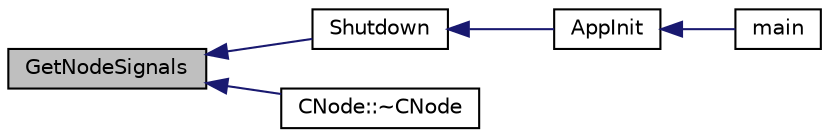 digraph "GetNodeSignals"
{
  edge [fontname="Helvetica",fontsize="10",labelfontname="Helvetica",labelfontsize="10"];
  node [fontname="Helvetica",fontsize="10",shape=record];
  rankdir="LR";
  Node137 [label="GetNodeSignals",height=0.2,width=0.4,color="black", fillcolor="grey75", style="filled", fontcolor="black"];
  Node137 -> Node138 [dir="back",color="midnightblue",fontsize="10",style="solid",fontname="Helvetica"];
  Node138 [label="Shutdown",height=0.2,width=0.4,color="black", fillcolor="white", style="filled",URL="$init_8h.html#ac5f038c2b480cf9ef5e19e3eba8dbaf9"];
  Node138 -> Node139 [dir="back",color="midnightblue",fontsize="10",style="solid",fontname="Helvetica"];
  Node139 [label="AppInit",height=0.2,width=0.4,color="black", fillcolor="white", style="filled",URL="$iond_8cpp.html#ac59316b767e6984e1285f0531275286b"];
  Node139 -> Node140 [dir="back",color="midnightblue",fontsize="10",style="solid",fontname="Helvetica"];
  Node140 [label="main",height=0.2,width=0.4,color="black", fillcolor="white", style="filled",URL="$iond_8cpp.html#a0ddf1224851353fc92bfbff6f499fa97"];
  Node137 -> Node141 [dir="back",color="midnightblue",fontsize="10",style="solid",fontname="Helvetica"];
  Node141 [label="CNode::~CNode",height=0.2,width=0.4,color="black", fillcolor="white", style="filled",URL="$class_c_node.html#ac9b30cb93e91a48dacc58821abfc44f0"];
}

